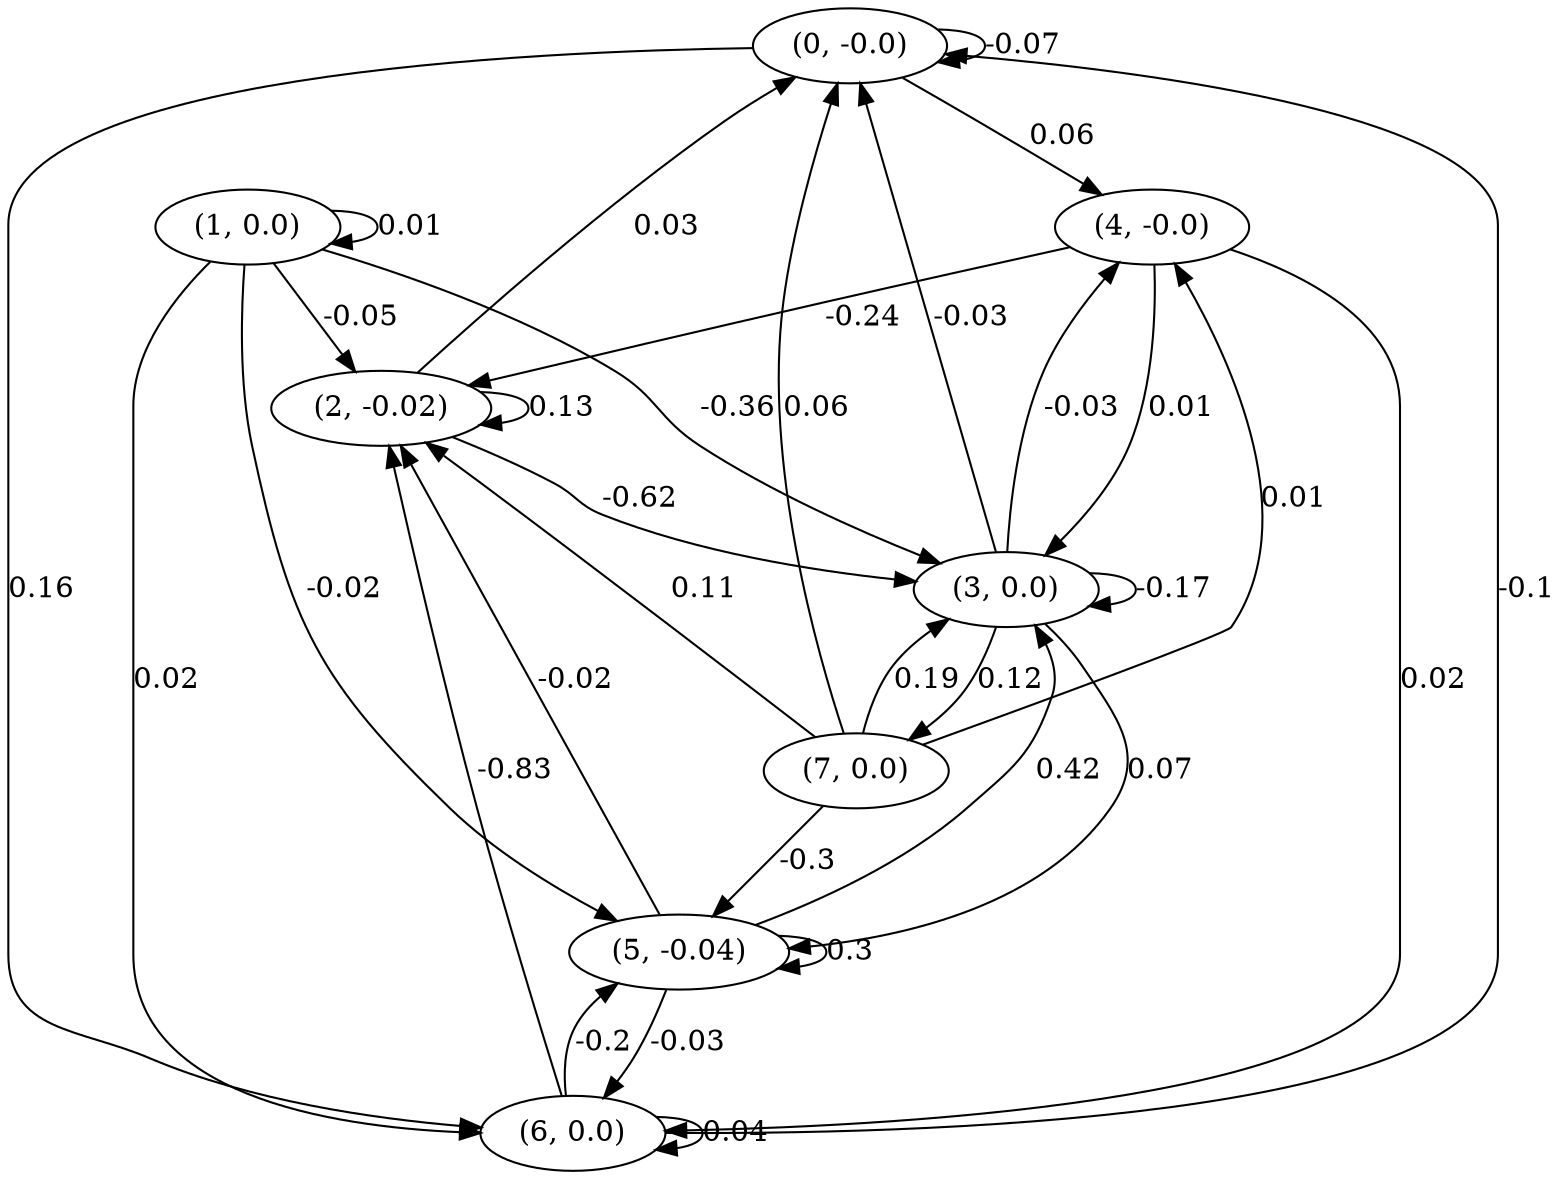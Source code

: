 digraph {
    0 [ label = "(0, -0.0)" ]
    1 [ label = "(1, 0.0)" ]
    2 [ label = "(2, -0.02)" ]
    3 [ label = "(3, 0.0)" ]
    4 [ label = "(4, -0.0)" ]
    5 [ label = "(5, -0.04)" ]
    6 [ label = "(6, 0.0)" ]
    7 [ label = "(7, 0.0)" ]
    0 -> 0 [ label = "-0.07" ]
    1 -> 1 [ label = "0.01" ]
    2 -> 2 [ label = "0.13" ]
    3 -> 3 [ label = "-0.17" ]
    5 -> 5 [ label = "0.3" ]
    6 -> 6 [ label = "0.04" ]
    2 -> 0 [ label = "0.03" ]
    3 -> 0 [ label = "-0.03" ]
    6 -> 0 [ label = "-0.1" ]
    7 -> 0 [ label = "0.06" ]
    1 -> 2 [ label = "-0.05" ]
    4 -> 2 [ label = "-0.24" ]
    5 -> 2 [ label = "-0.02" ]
    6 -> 2 [ label = "-0.83" ]
    7 -> 2 [ label = "0.11" ]
    1 -> 3 [ label = "-0.36" ]
    2 -> 3 [ label = "-0.62" ]
    4 -> 3 [ label = "0.01" ]
    5 -> 3 [ label = "0.42" ]
    7 -> 3 [ label = "0.19" ]
    0 -> 4 [ label = "0.06" ]
    3 -> 4 [ label = "-0.03" ]
    7 -> 4 [ label = "0.01" ]
    1 -> 5 [ label = "-0.02" ]
    3 -> 5 [ label = "0.07" ]
    6 -> 5 [ label = "-0.2" ]
    7 -> 5 [ label = "-0.3" ]
    0 -> 6 [ label = "0.16" ]
    1 -> 6 [ label = "0.02" ]
    4 -> 6 [ label = "0.02" ]
    5 -> 6 [ label = "-0.03" ]
    3 -> 7 [ label = "0.12" ]
}

